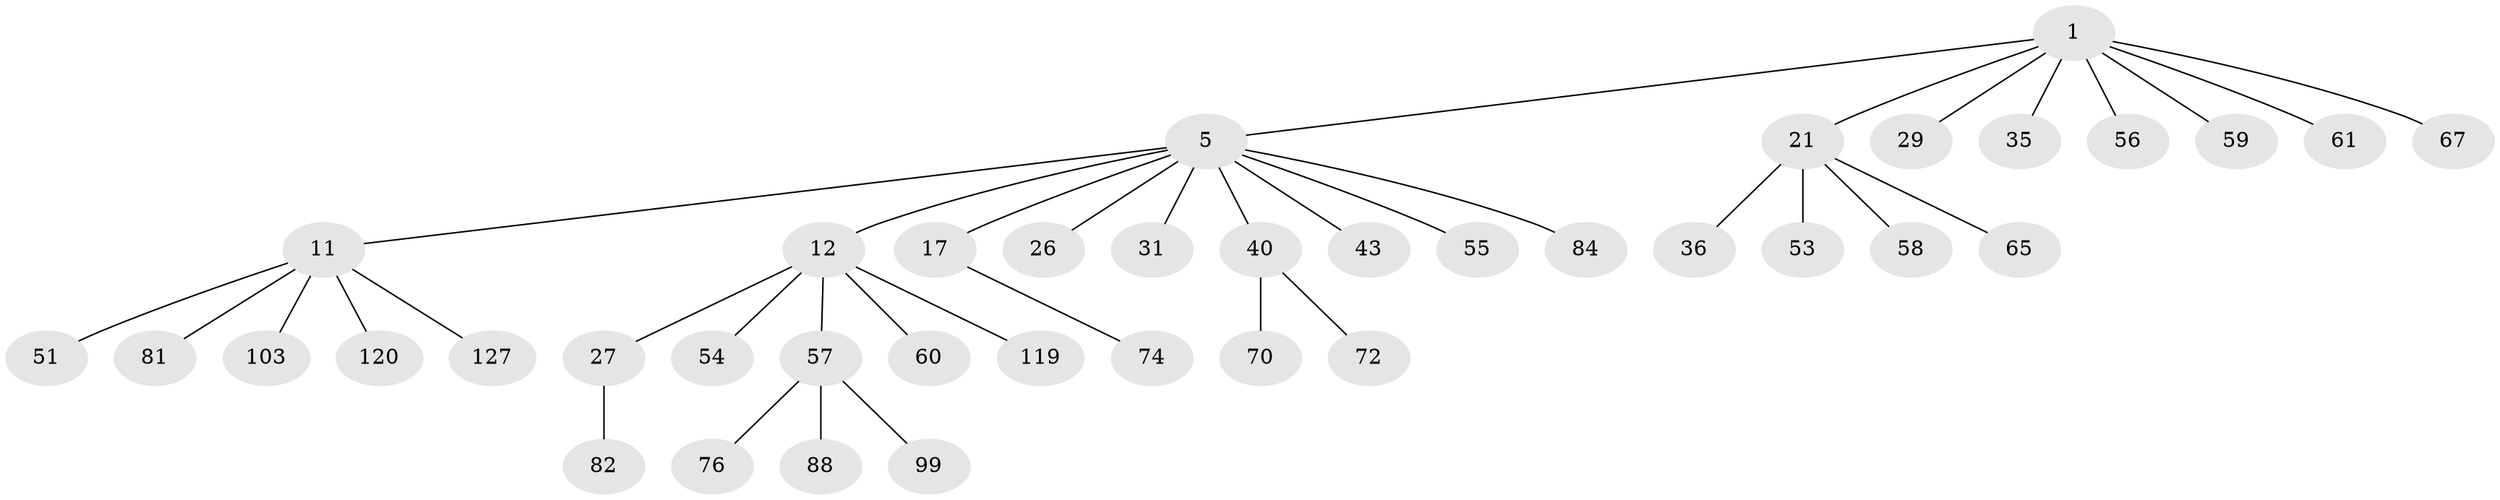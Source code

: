// original degree distribution, {4: 0.06923076923076923, 1: 0.5692307692307692, 8: 0.007692307692307693, 6: 0.038461538461538464, 5: 0.038461538461538464, 3: 0.1, 2: 0.17692307692307693}
// Generated by graph-tools (version 1.1) at 2025/19/03/04/25 18:19:15]
// undirected, 39 vertices, 38 edges
graph export_dot {
graph [start="1"]
  node [color=gray90,style=filled];
  1 [super="+2+50+3"];
  5 [super="+6+32+7+9+63"];
  11 [super="+13+14+109"];
  12 [super="+20+23"];
  17 [super="+18+37+41"];
  21 [super="+38+79+125+69+22"];
  26;
  27 [super="+44+28"];
  29 [super="+118+68"];
  31;
  35;
  36 [super="+71"];
  40 [super="+49"];
  43;
  51;
  53;
  54 [super="+116"];
  55;
  56;
  57;
  58;
  59;
  60 [super="+108"];
  61 [super="+92"];
  65;
  67 [super="+106"];
  70 [super="+104"];
  72 [super="+110"];
  74 [super="+87+77"];
  76;
  81;
  82;
  84;
  88 [super="+91"];
  99;
  103;
  119;
  120;
  127;
  1 -- 61;
  1 -- 35;
  1 -- 67;
  1 -- 5;
  1 -- 21;
  1 -- 56;
  1 -- 59;
  1 -- 29;
  5 -- 17;
  5 -- 55;
  5 -- 43;
  5 -- 12;
  5 -- 40;
  5 -- 11;
  5 -- 31;
  5 -- 26;
  5 -- 84;
  11 -- 81;
  11 -- 51;
  11 -- 103;
  11 -- 120;
  11 -- 127;
  12 -- 54;
  12 -- 57;
  12 -- 27;
  12 -- 60;
  12 -- 119;
  17 -- 74;
  21 -- 65;
  21 -- 36;
  21 -- 53;
  21 -- 58;
  27 -- 82;
  40 -- 72;
  40 -- 70;
  57 -- 76;
  57 -- 88;
  57 -- 99;
}
